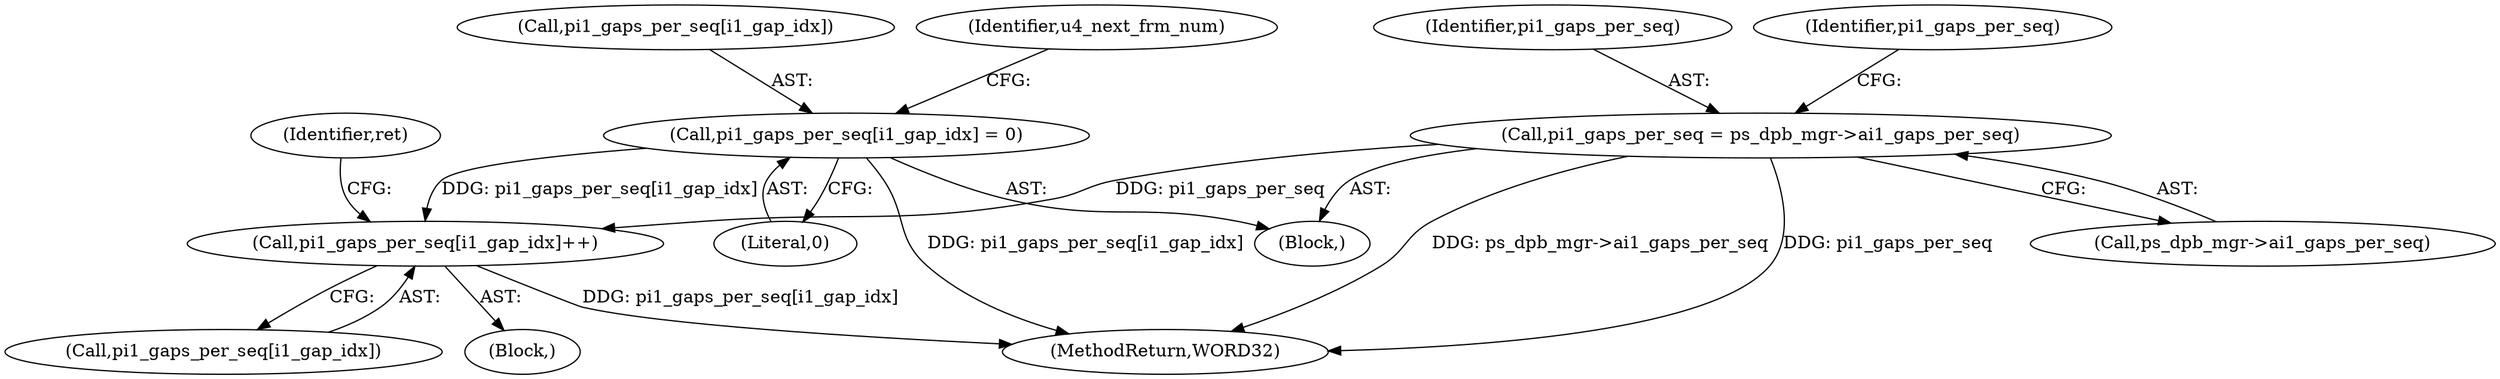 digraph "0_Android_5c3fd5d93a268abb20ff22f26009535b40db3c7d@array" {
"1000426" [label="(Call,pi1_gaps_per_seq[i1_gap_idx]++)"];
"1000293" [label="(Call,pi1_gaps_per_seq[i1_gap_idx] = 0)"];
"1000288" [label="(Call,pi1_gaps_per_seq = ps_dpb_mgr->ai1_gaps_per_seq)"];
"1000288" [label="(Call,pi1_gaps_per_seq = ps_dpb_mgr->ai1_gaps_per_seq)"];
"1000431" [label="(Identifier,ret)"];
"1000107" [label="(Block,)"];
"1000297" [label="(Literal,0)"];
"1000289" [label="(Identifier,pi1_gaps_per_seq)"];
"1000295" [label="(Identifier,pi1_gaps_per_seq)"];
"1000290" [label="(Call,ps_dpb_mgr->ai1_gaps_per_seq)"];
"1000426" [label="(Call,pi1_gaps_per_seq[i1_gap_idx]++)"];
"1000294" [label="(Call,pi1_gaps_per_seq[i1_gap_idx])"];
"1000293" [label="(Call,pi1_gaps_per_seq[i1_gap_idx] = 0)"];
"1000302" [label="(Block,)"];
"1000461" [label="(MethodReturn,WORD32)"];
"1000300" [label="(Identifier,u4_next_frm_num)"];
"1000427" [label="(Call,pi1_gaps_per_seq[i1_gap_idx])"];
"1000426" -> "1000302"  [label="AST: "];
"1000426" -> "1000427"  [label="CFG: "];
"1000427" -> "1000426"  [label="AST: "];
"1000431" -> "1000426"  [label="CFG: "];
"1000426" -> "1000461"  [label="DDG: pi1_gaps_per_seq[i1_gap_idx]"];
"1000293" -> "1000426"  [label="DDG: pi1_gaps_per_seq[i1_gap_idx]"];
"1000288" -> "1000426"  [label="DDG: pi1_gaps_per_seq"];
"1000293" -> "1000107"  [label="AST: "];
"1000293" -> "1000297"  [label="CFG: "];
"1000294" -> "1000293"  [label="AST: "];
"1000297" -> "1000293"  [label="AST: "];
"1000300" -> "1000293"  [label="CFG: "];
"1000293" -> "1000461"  [label="DDG: pi1_gaps_per_seq[i1_gap_idx]"];
"1000288" -> "1000107"  [label="AST: "];
"1000288" -> "1000290"  [label="CFG: "];
"1000289" -> "1000288"  [label="AST: "];
"1000290" -> "1000288"  [label="AST: "];
"1000295" -> "1000288"  [label="CFG: "];
"1000288" -> "1000461"  [label="DDG: ps_dpb_mgr->ai1_gaps_per_seq"];
"1000288" -> "1000461"  [label="DDG: pi1_gaps_per_seq"];
}

